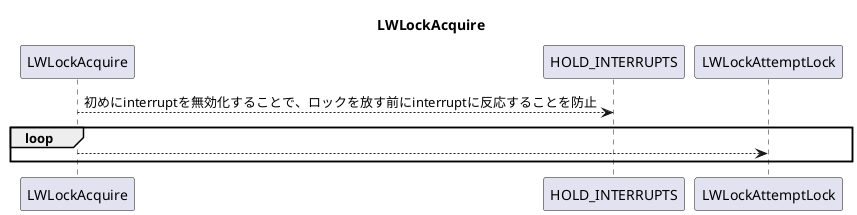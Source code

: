 @startuml
title LWLockAcquire

LWLockAcquire --> HOLD_INTERRUPTS : 初めにinterruptを無効化することで、ロックを放す前にinterruptに反応することを防止
loop
    LWLockAcquire --> LWLockAttemptLock
        
end




@enduml
